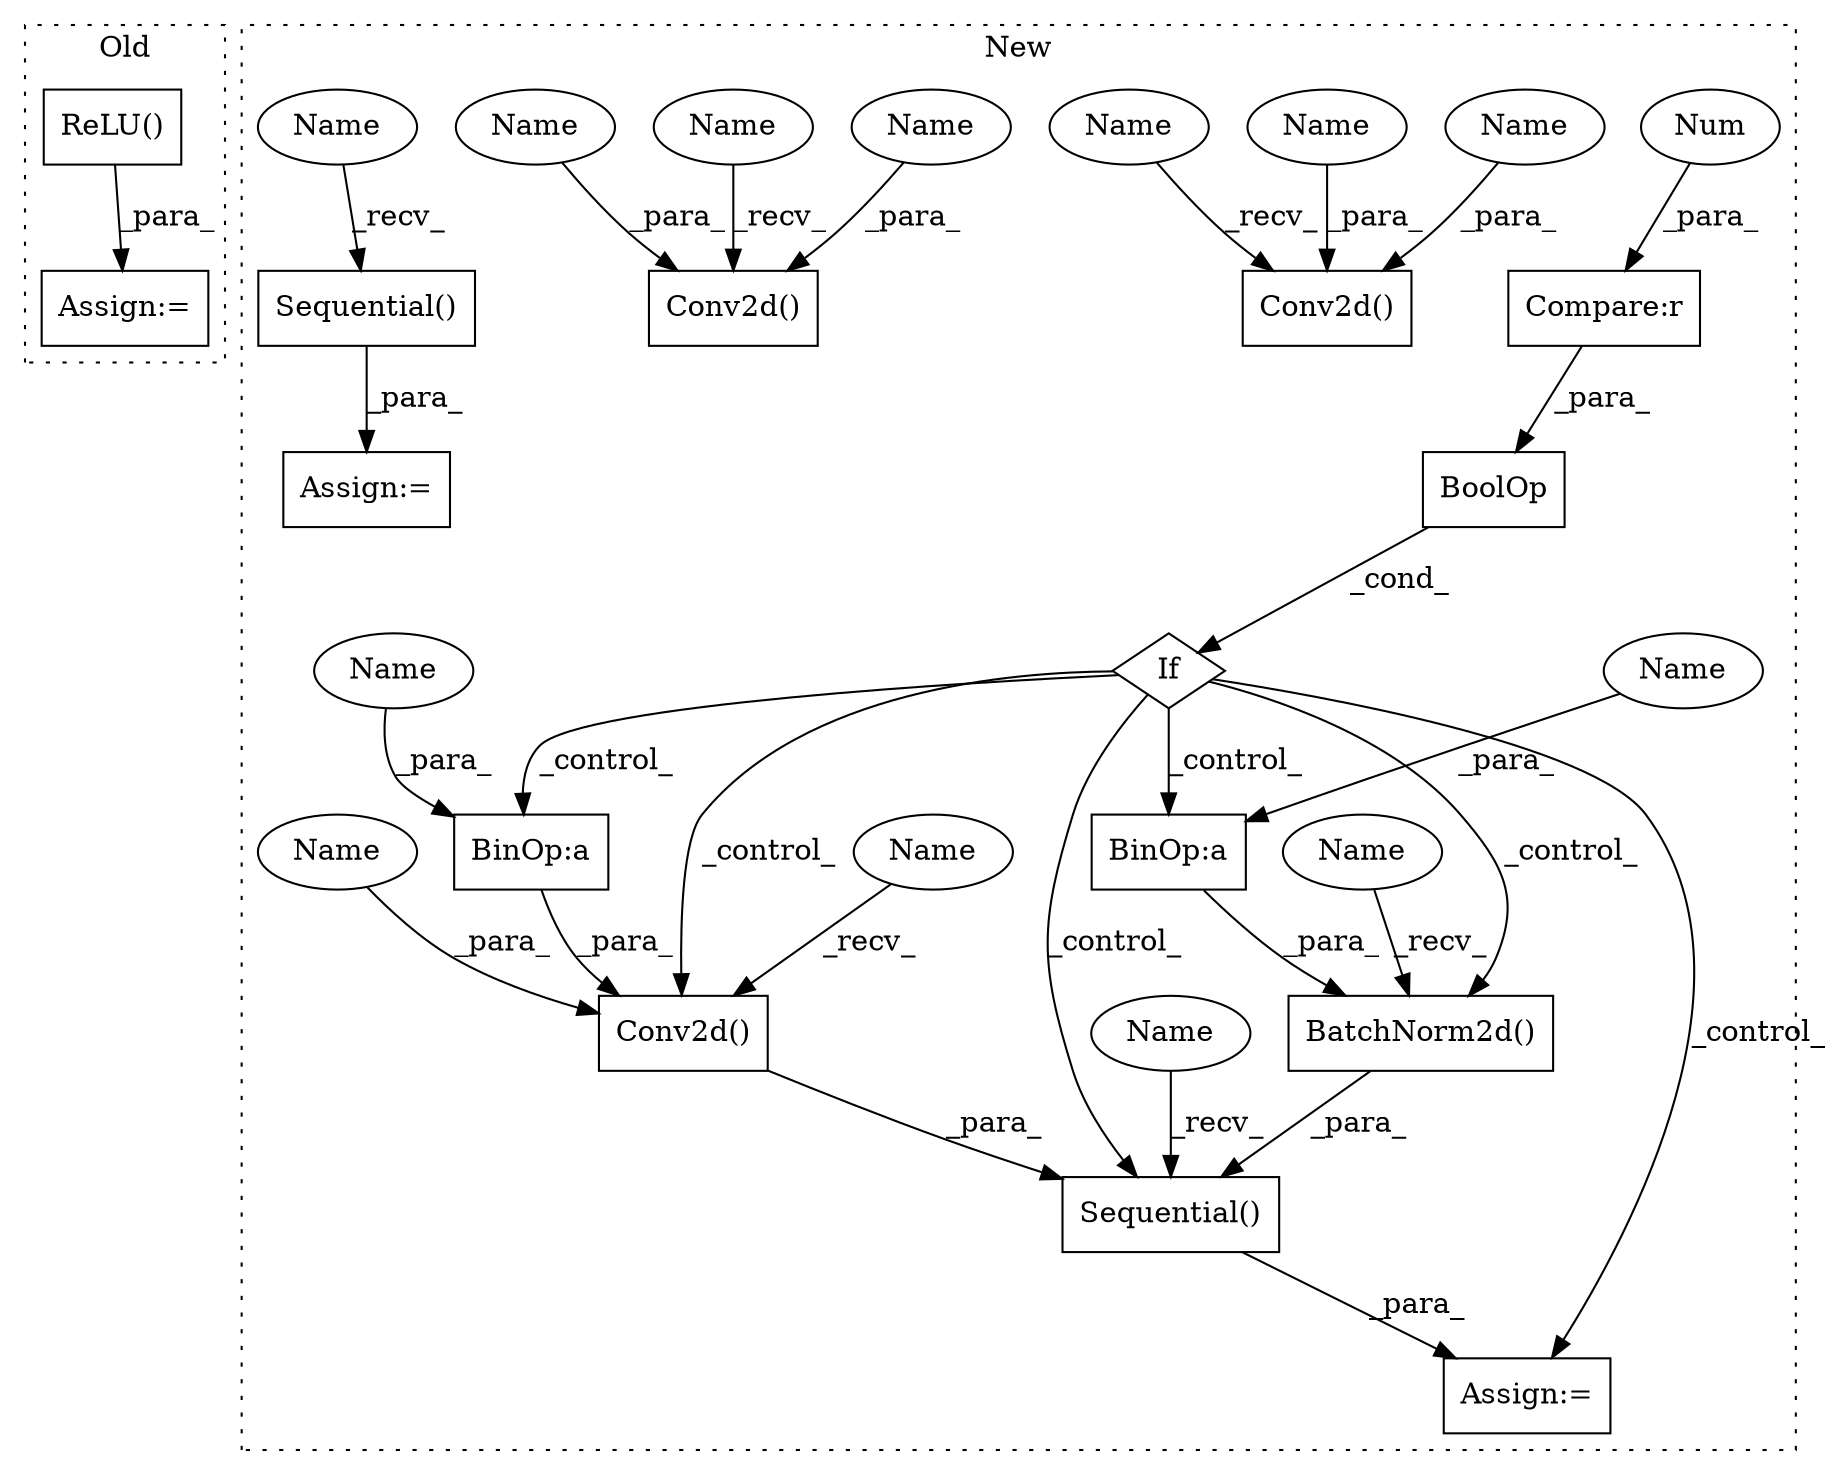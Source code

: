 digraph G {
subgraph cluster0 {
1 [label="ReLU()" a="75" s="758" l="21" shape="box"];
3 [label="Assign:=" a="68" s="755" l="3" shape="box"];
label = "Old";
style="dotted";
}
subgraph cluster1 {
2 [label="Conv2d()" a="75" s="2533,2577" l="10,43" shape="box"];
4 [label="Assign:=" a="68" s="2494" l="3" shape="box"];
5 [label="Sequential()" a="75" s="2069" l="15" shape="box"];
6 [label="Conv2d()" a="75" s="1928,1952" l="10,49" shape="box"];
7 [label="Assign:=" a="68" s="2066" l="3" shape="box"];
8 [label="Conv2d()" a="75" s="1783,1810" l="10,54" shape="box"];
9 [label="If" a="96" s="2093" l="3" shape="diamond"];
10 [label="Sequential()" a="75" s="2497,2682" l="36,18" shape="box"];
11 [label="BinOp:a" a="82" s="2568" l="3" shape="box"];
12 [label="BinOp:a" a="82" s="2672" l="3" shape="box"];
13 [label="Compare:r" a="40" s="2096" l="11" shape="box"];
14 [label="BatchNorm2d()" a="75" s="2643,2681" l="15,1" shape="box"];
15 [label="BoolOp" a="72" s="2096" l="34" shape="box"];
16 [label="Num" a="76" s="2106" l="1" shape="ellipse"];
17 [label="Name" a="87" s="2571" l="6" shape="ellipse"];
18 [label="Name" a="87" s="1946" l="6" shape="ellipse"];
19 [label="Name" a="87" s="1938" l="6" shape="ellipse"];
20 [label="Name" a="87" s="1804" l="6" shape="ellipse"];
21 [label="Name" a="87" s="2675" l="6" shape="ellipse"];
22 [label="Name" a="87" s="1793" l="9" shape="ellipse"];
23 [label="Name" a="87" s="2543" l="9" shape="ellipse"];
24 [label="Name" a="87" s="1928" l="2" shape="ellipse"];
25 [label="Name" a="87" s="2497" l="2" shape="ellipse"];
26 [label="Name" a="87" s="2533" l="2" shape="ellipse"];
27 [label="Name" a="87" s="2643" l="2" shape="ellipse"];
28 [label="Name" a="87" s="2069" l="2" shape="ellipse"];
29 [label="Name" a="87" s="1783" l="2" shape="ellipse"];
label = "New";
style="dotted";
}
1 -> 3 [label="_para_"];
2 -> 10 [label="_para_"];
5 -> 7 [label="_para_"];
9 -> 10 [label="_control_"];
9 -> 11 [label="_control_"];
9 -> 12 [label="_control_"];
9 -> 14 [label="_control_"];
9 -> 4 [label="_control_"];
9 -> 2 [label="_control_"];
10 -> 4 [label="_para_"];
11 -> 2 [label="_para_"];
12 -> 14 [label="_para_"];
13 -> 15 [label="_para_"];
14 -> 10 [label="_para_"];
15 -> 9 [label="_cond_"];
16 -> 13 [label="_para_"];
17 -> 11 [label="_para_"];
18 -> 6 [label="_para_"];
19 -> 6 [label="_para_"];
20 -> 8 [label="_para_"];
21 -> 12 [label="_para_"];
22 -> 8 [label="_para_"];
23 -> 2 [label="_para_"];
24 -> 6 [label="_recv_"];
25 -> 10 [label="_recv_"];
26 -> 2 [label="_recv_"];
27 -> 14 [label="_recv_"];
28 -> 5 [label="_recv_"];
29 -> 8 [label="_recv_"];
}